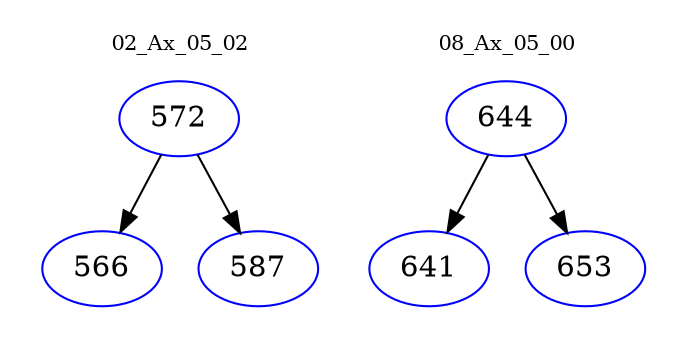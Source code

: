 digraph{
subgraph cluster_0 {
color = white
label = "02_Ax_05_02";
fontsize=10;
T0_572 [label="572", color="blue"]
T0_572 -> T0_566 [color="black"]
T0_566 [label="566", color="blue"]
T0_572 -> T0_587 [color="black"]
T0_587 [label="587", color="blue"]
}
subgraph cluster_1 {
color = white
label = "08_Ax_05_00";
fontsize=10;
T1_644 [label="644", color="blue"]
T1_644 -> T1_641 [color="black"]
T1_641 [label="641", color="blue"]
T1_644 -> T1_653 [color="black"]
T1_653 [label="653", color="blue"]
}
}
